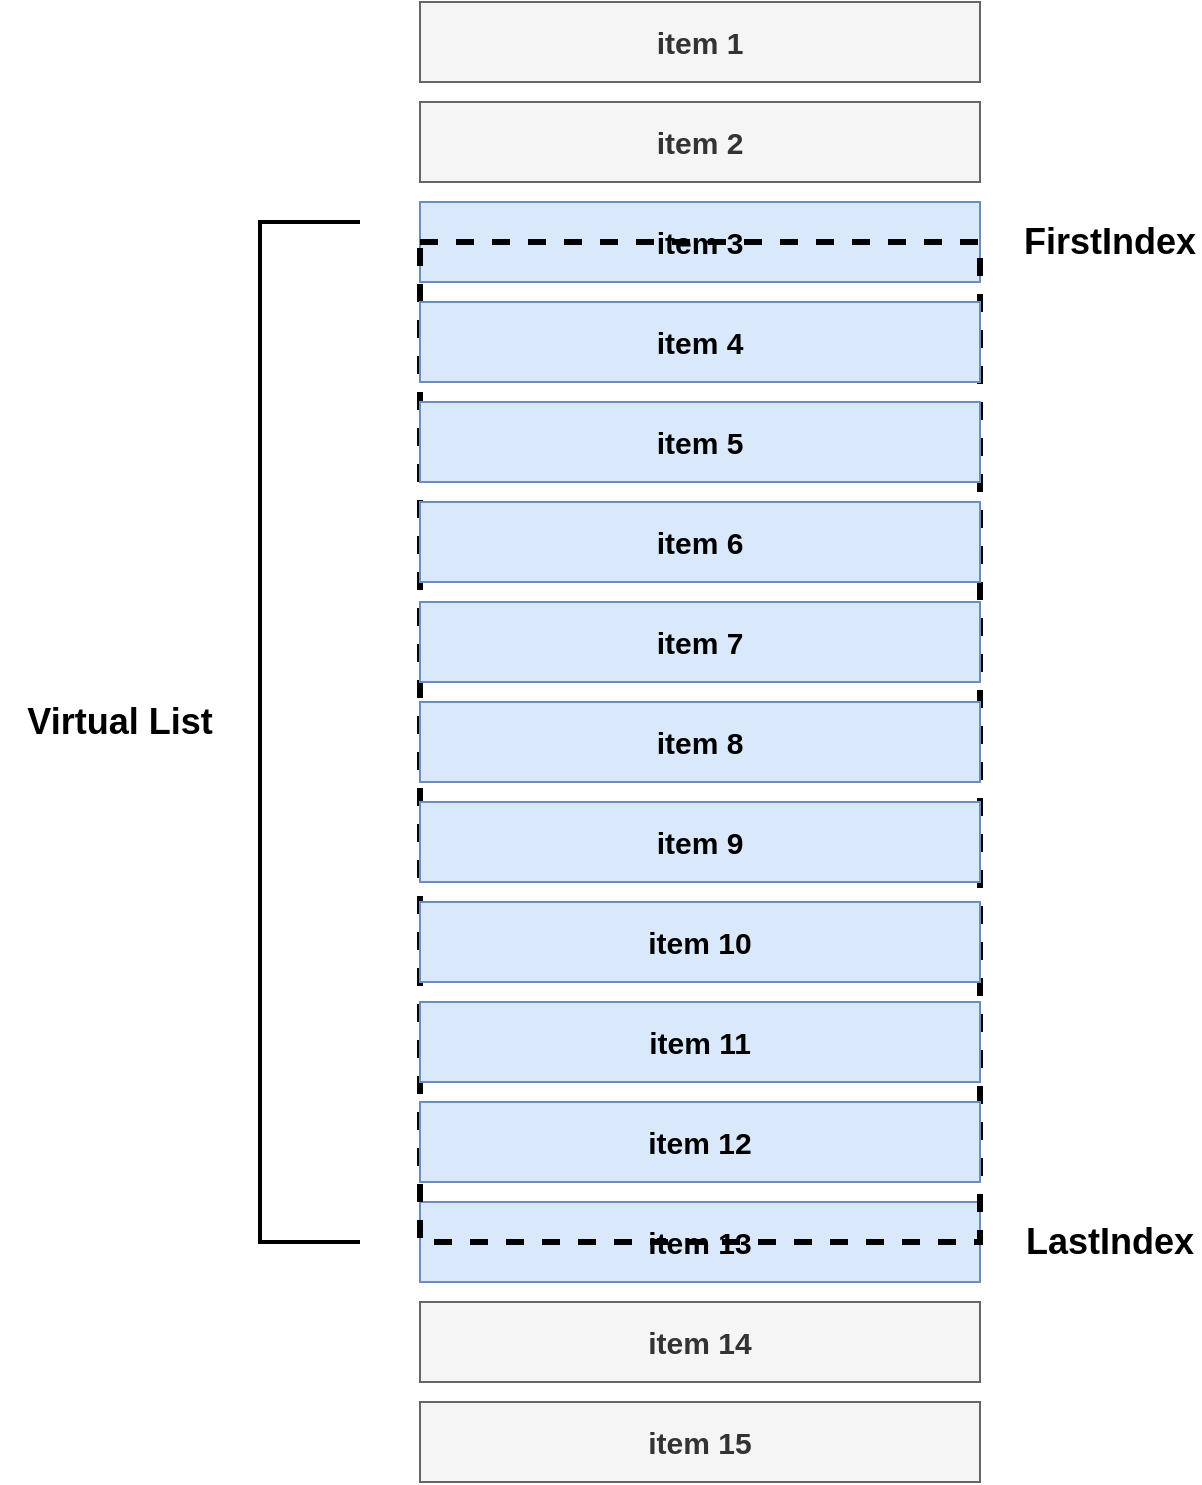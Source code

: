 <mxfile version="13.6.0" type="github">
  <diagram id="FdzIB0XbloKfy5NweyI1" name="Page-1">
    <mxGraphModel dx="1673" dy="896" grid="1" gridSize="10" guides="1" tooltips="1" connect="1" arrows="1" fold="1" page="1" pageScale="1" pageWidth="1169" pageHeight="827" math="0" shadow="0">
      <root>
        <mxCell id="0" />
        <mxCell id="1" parent="0" />
        <mxCell id="olpuKgHOqH5T6lIkOCxs-16" value="&lt;b&gt;&lt;font style=&quot;font-size: 15px&quot;&gt;item 13&lt;/font&gt;&lt;/b&gt;" style="rounded=0;whiteSpace=wrap;html=1;strokeWidth=1;fillColor=#dae8fc;strokeColor=#6c8ebf;" vertex="1" parent="1">
          <mxGeometry x="470" y="644" width="280" height="40" as="geometry" />
        </mxCell>
        <mxCell id="olpuKgHOqH5T6lIkOCxs-4" value="&lt;b&gt;&lt;font style=&quot;font-size: 15px&quot;&gt;item 1&lt;/font&gt;&lt;/b&gt;" style="rounded=0;whiteSpace=wrap;html=1;strokeWidth=1;fillColor=#f5f5f5;strokeColor=#666666;fontColor=#333333;" vertex="1" parent="1">
          <mxGeometry x="470" y="44" width="280" height="40" as="geometry" />
        </mxCell>
        <mxCell id="olpuKgHOqH5T6lIkOCxs-5" value="&lt;b&gt;&lt;font style=&quot;font-size: 15px&quot;&gt;item 2&lt;/font&gt;&lt;/b&gt;" style="rounded=0;whiteSpace=wrap;html=1;strokeWidth=1;fillColor=#f5f5f5;strokeColor=#666666;fontColor=#333333;" vertex="1" parent="1">
          <mxGeometry x="470" y="94" width="280" height="40" as="geometry" />
        </mxCell>
        <mxCell id="olpuKgHOqH5T6lIkOCxs-6" value="&lt;b&gt;&lt;font style=&quot;font-size: 15px&quot;&gt;item 3&lt;/font&gt;&lt;/b&gt;" style="rounded=0;whiteSpace=wrap;html=1;strokeWidth=1;fillColor=#dae8fc;strokeColor=#6c8ebf;" vertex="1" parent="1">
          <mxGeometry x="470" y="144" width="280" height="40" as="geometry" />
        </mxCell>
        <mxCell id="olpuKgHOqH5T6lIkOCxs-1" value="" style="rounded=0;whiteSpace=wrap;html=1;dashed=1;strokeWidth=3;fillColor=none;" vertex="1" parent="1">
          <mxGeometry x="470" y="164" width="280" height="500" as="geometry" />
        </mxCell>
        <mxCell id="olpuKgHOqH5T6lIkOCxs-7" value="&lt;b&gt;&lt;font style=&quot;font-size: 15px&quot;&gt;item 4&lt;/font&gt;&lt;/b&gt;" style="rounded=0;whiteSpace=wrap;html=1;strokeWidth=1;fillColor=#dae8fc;strokeColor=#6c8ebf;" vertex="1" parent="1">
          <mxGeometry x="470" y="194" width="280" height="40" as="geometry" />
        </mxCell>
        <mxCell id="olpuKgHOqH5T6lIkOCxs-8" value="&lt;b&gt;&lt;font style=&quot;font-size: 15px&quot;&gt;item 5&lt;/font&gt;&lt;/b&gt;" style="rounded=0;whiteSpace=wrap;html=1;strokeWidth=1;fillColor=#dae8fc;strokeColor=#6c8ebf;" vertex="1" parent="1">
          <mxGeometry x="470" y="244" width="280" height="40" as="geometry" />
        </mxCell>
        <mxCell id="olpuKgHOqH5T6lIkOCxs-9" value="&lt;b&gt;&lt;font style=&quot;font-size: 15px&quot;&gt;item 6&lt;/font&gt;&lt;/b&gt;" style="rounded=0;whiteSpace=wrap;html=1;strokeWidth=1;fillColor=#dae8fc;strokeColor=#6c8ebf;" vertex="1" parent="1">
          <mxGeometry x="470" y="294" width="280" height="40" as="geometry" />
        </mxCell>
        <mxCell id="olpuKgHOqH5T6lIkOCxs-10" value="&lt;b&gt;&lt;font style=&quot;font-size: 15px&quot;&gt;item 7&lt;/font&gt;&lt;/b&gt;" style="rounded=0;whiteSpace=wrap;html=1;strokeWidth=1;fillColor=#dae8fc;strokeColor=#6c8ebf;" vertex="1" parent="1">
          <mxGeometry x="470" y="344" width="280" height="40" as="geometry" />
        </mxCell>
        <mxCell id="olpuKgHOqH5T6lIkOCxs-11" value="&lt;b&gt;&lt;font style=&quot;font-size: 15px&quot;&gt;item 8&lt;/font&gt;&lt;/b&gt;" style="rounded=0;whiteSpace=wrap;html=1;strokeWidth=1;fillColor=#dae8fc;strokeColor=#6c8ebf;" vertex="1" parent="1">
          <mxGeometry x="470" y="394" width="280" height="40" as="geometry" />
        </mxCell>
        <mxCell id="olpuKgHOqH5T6lIkOCxs-12" value="&lt;b&gt;&lt;font style=&quot;font-size: 15px&quot;&gt;item 9&lt;/font&gt;&lt;/b&gt;" style="rounded=0;whiteSpace=wrap;html=1;strokeWidth=1;fillColor=#dae8fc;strokeColor=#6c8ebf;" vertex="1" parent="1">
          <mxGeometry x="470" y="444" width="280" height="40" as="geometry" />
        </mxCell>
        <mxCell id="olpuKgHOqH5T6lIkOCxs-13" value="&lt;b&gt;&lt;font style=&quot;font-size: 15px&quot;&gt;item 10&lt;/font&gt;&lt;/b&gt;" style="rounded=0;whiteSpace=wrap;html=1;strokeWidth=1;fillColor=#dae8fc;strokeColor=#6c8ebf;" vertex="1" parent="1">
          <mxGeometry x="470" y="494" width="280" height="40" as="geometry" />
        </mxCell>
        <mxCell id="olpuKgHOqH5T6lIkOCxs-14" value="&lt;b&gt;&lt;font style=&quot;font-size: 15px&quot;&gt;item 11&lt;/font&gt;&lt;/b&gt;" style="rounded=0;whiteSpace=wrap;html=1;strokeWidth=1;fillColor=#dae8fc;strokeColor=#6c8ebf;" vertex="1" parent="1">
          <mxGeometry x="470" y="544" width="280" height="40" as="geometry" />
        </mxCell>
        <mxCell id="olpuKgHOqH5T6lIkOCxs-15" value="&lt;b&gt;&lt;font style=&quot;font-size: 15px&quot;&gt;item 12&lt;/font&gt;&lt;/b&gt;" style="rounded=0;whiteSpace=wrap;html=1;strokeWidth=1;fillColor=#dae8fc;strokeColor=#6c8ebf;" vertex="1" parent="1">
          <mxGeometry x="470" y="594" width="280" height="40" as="geometry" />
        </mxCell>
        <mxCell id="olpuKgHOqH5T6lIkOCxs-17" value="&lt;b&gt;&lt;font style=&quot;font-size: 15px&quot;&gt;item 14&lt;/font&gt;&lt;/b&gt;" style="rounded=0;whiteSpace=wrap;html=1;strokeWidth=1;fillColor=#f5f5f5;strokeColor=#666666;fontColor=#333333;" vertex="1" parent="1">
          <mxGeometry x="470" y="694" width="280" height="40" as="geometry" />
        </mxCell>
        <mxCell id="olpuKgHOqH5T6lIkOCxs-18" value="&lt;b&gt;&lt;font style=&quot;font-size: 15px&quot;&gt;item 15&lt;/font&gt;&lt;/b&gt;" style="rounded=0;whiteSpace=wrap;html=1;strokeWidth=1;fillColor=#f5f5f5;strokeColor=#666666;fontColor=#333333;" vertex="1" parent="1">
          <mxGeometry x="470" y="744" width="280" height="40" as="geometry" />
        </mxCell>
        <mxCell id="olpuKgHOqH5T6lIkOCxs-19" value="&lt;b&gt;&lt;font style=&quot;font-size: 18px&quot;&gt;FirstIndex&lt;/font&gt;&lt;/b&gt;" style="text;html=1;strokeColor=none;fillColor=none;align=center;verticalAlign=middle;whiteSpace=wrap;rounded=0;" vertex="1" parent="1">
          <mxGeometry x="770" y="154" width="90" height="20" as="geometry" />
        </mxCell>
        <mxCell id="olpuKgHOqH5T6lIkOCxs-20" value="&lt;b&gt;&lt;font style=&quot;font-size: 18px&quot;&gt;LastIndex&lt;/font&gt;&lt;/b&gt;" style="text;html=1;strokeColor=none;fillColor=none;align=center;verticalAlign=middle;whiteSpace=wrap;rounded=0;" vertex="1" parent="1">
          <mxGeometry x="770" y="654" width="90" height="20" as="geometry" />
        </mxCell>
        <mxCell id="olpuKgHOqH5T6lIkOCxs-22" value="" style="strokeWidth=2;html=1;shape=mxgraph.flowchart.annotation_1;align=left;pointerEvents=1;fillColor=none;" vertex="1" parent="1">
          <mxGeometry x="390" y="154" width="50" height="510" as="geometry" />
        </mxCell>
        <mxCell id="olpuKgHOqH5T6lIkOCxs-23" value="&lt;span style=&quot;font-size: 18px&quot;&gt;&lt;b&gt;Virtual List&lt;/b&gt;&lt;/span&gt;" style="text;html=1;strokeColor=none;fillColor=none;align=center;verticalAlign=middle;whiteSpace=wrap;rounded=0;" vertex="1" parent="1">
          <mxGeometry x="260" y="394" width="120" height="20" as="geometry" />
        </mxCell>
      </root>
    </mxGraphModel>
  </diagram>
</mxfile>
